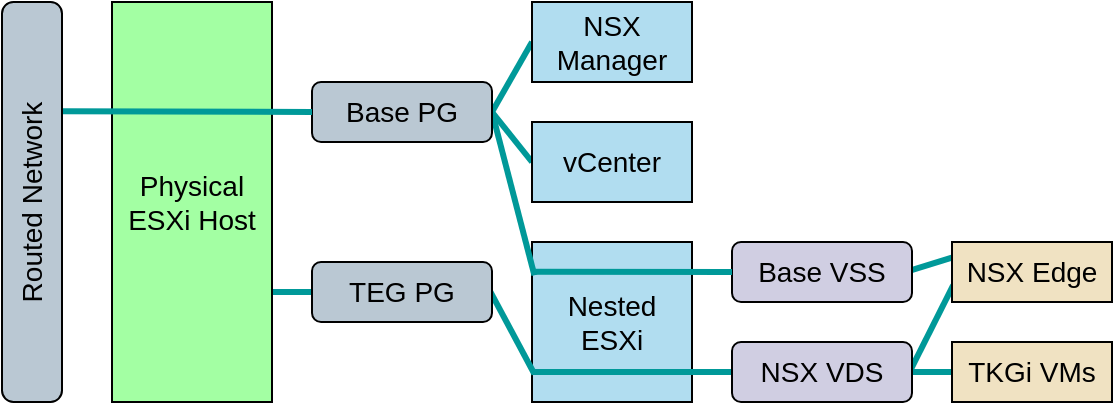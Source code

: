 <mxfile>
    <diagram name="Tanzu/Integrated/NSX-T" id="nxXlZ3nIRAhx653w29u5">
        <mxGraphModel dx="1068" dy="872" grid="1" gridSize="10" guides="1" tooltips="1" connect="1" arrows="1" fold="1" page="1" pageScale="1" pageWidth="827" pageHeight="1169" math="0" shadow="0">
            <root>
                <mxCell id="I0_RhJLymL5CSLOmafaQ-0"/>
                <mxCell id="I0_RhJLymL5CSLOmafaQ-1" parent="I0_RhJLymL5CSLOmafaQ-0"/>
                <mxCell id="I0_RhJLymL5CSLOmafaQ-2" style="edgeStyle=none;html=1;entryX=0;entryY=0.5;entryDx=0;entryDy=0;endArrow=none;endFill=0;strokeWidth=3;fontSize=14;strokeColor=#009999;" edge="1" parent="I0_RhJLymL5CSLOmafaQ-1" target="I0_RhJLymL5CSLOmafaQ-6">
                    <mxGeometry relative="1" as="geometry">
                        <mxPoint x="170" y="385" as="sourcePoint"/>
                    </mxGeometry>
                </mxCell>
                <mxCell id="I0_RhJLymL5CSLOmafaQ-3" value="&lt;font color=&quot;#000000&quot; style=&quot;font-size: 14px;&quot;&gt;Nested ESXi&lt;/font&gt;" style="rounded=0;whiteSpace=wrap;html=1;fillColor=#b1ddf0;fontSize=14;strokeColor=#000000;" vertex="1" parent="I0_RhJLymL5CSLOmafaQ-1">
                    <mxGeometry x="300" y="360" width="80" height="80" as="geometry"/>
                </mxCell>
                <mxCell id="I0_RhJLymL5CSLOmafaQ-4" style="edgeStyle=none;html=1;entryX=0;entryY=0.5;entryDx=0;entryDy=0;endArrow=none;endFill=0;strokeWidth=3;fontSize=14;strokeColor=#009999;exitX=0.003;exitY=0.813;exitDx=0;exitDy=0;exitPerimeter=0;" edge="1" parent="I0_RhJLymL5CSLOmafaQ-1" source="I0_RhJLymL5CSLOmafaQ-3" target="I0_RhJLymL5CSLOmafaQ-22">
                    <mxGeometry relative="1" as="geometry">
                        <mxPoint x="300" y="425" as="sourcePoint"/>
                    </mxGeometry>
                </mxCell>
                <mxCell id="I0_RhJLymL5CSLOmafaQ-5" style="edgeStyle=none;html=1;exitX=0.99;exitY=0.49;exitDx=0;exitDy=0;endArrow=none;endFill=0;strokeWidth=3;fontSize=14;strokeColor=#009999;entryX=0.015;entryY=0.825;entryDx=0;entryDy=0;entryPerimeter=0;exitPerimeter=0;" edge="1" parent="I0_RhJLymL5CSLOmafaQ-1" source="I0_RhJLymL5CSLOmafaQ-6" target="I0_RhJLymL5CSLOmafaQ-3">
                    <mxGeometry relative="1" as="geometry">
                        <mxPoint x="290" y="430" as="targetPoint"/>
                    </mxGeometry>
                </mxCell>
                <mxCell id="I0_RhJLymL5CSLOmafaQ-6" value="&lt;font color=&quot;#000000&quot; style=&quot;font-size: 14px&quot;&gt;TEG PG&lt;/font&gt;" style="rounded=1;whiteSpace=wrap;html=1;fillColor=#bac8d3;fontSize=14;strokeColor=#000000;" vertex="1" parent="I0_RhJLymL5CSLOmafaQ-1">
                    <mxGeometry x="190" y="370" width="90" height="30" as="geometry"/>
                </mxCell>
                <mxCell id="I0_RhJLymL5CSLOmafaQ-7" style="edgeStyle=none;html=1;exitX=0.986;exitY=0.503;exitDx=0;exitDy=0;entryX=0.008;entryY=0.72;entryDx=0;entryDy=0;endArrow=none;endFill=0;strokeWidth=3;fontSize=14;strokeColor=#009999;entryPerimeter=0;exitPerimeter=0;" edge="1" parent="I0_RhJLymL5CSLOmafaQ-1" source="I0_RhJLymL5CSLOmafaQ-22" target="I0_RhJLymL5CSLOmafaQ-10">
                    <mxGeometry relative="1" as="geometry"/>
                </mxCell>
                <mxCell id="I0_RhJLymL5CSLOmafaQ-8" style="edgeStyle=none;html=1;exitX=0.984;exitY=0.482;exitDx=0;exitDy=0;entryX=0.015;entryY=0.247;entryDx=0;entryDy=0;endArrow=none;endFill=0;strokeWidth=3;fontSize=14;strokeColor=#009999;entryPerimeter=0;exitPerimeter=0;" edge="1" parent="I0_RhJLymL5CSLOmafaQ-1" source="I0_RhJLymL5CSLOmafaQ-9" target="I0_RhJLymL5CSLOmafaQ-10">
                    <mxGeometry relative="1" as="geometry"/>
                </mxCell>
                <mxCell id="I0_RhJLymL5CSLOmafaQ-9" value="&lt;font color=&quot;#000000&quot; style=&quot;font-size: 14px&quot;&gt;Base VSS&lt;/font&gt;" style="rounded=1;whiteSpace=wrap;html=1;fillColor=#d0cee2;fontSize=14;strokeColor=#000000;" vertex="1" parent="I0_RhJLymL5CSLOmafaQ-1">
                    <mxGeometry x="400" y="360" width="90" height="30" as="geometry"/>
                </mxCell>
                <mxCell id="I0_RhJLymL5CSLOmafaQ-10" value="&lt;font color=&quot;#000000&quot; style=&quot;font-size: 14px;&quot;&gt;NSX Edge&lt;/font&gt;" style="rounded=0;whiteSpace=wrap;html=1;fillColor=#F0E2C2;fontSize=14;strokeColor=#000000;" vertex="1" parent="I0_RhJLymL5CSLOmafaQ-1">
                    <mxGeometry x="510" y="360" width="80" height="30" as="geometry"/>
                </mxCell>
                <mxCell id="I0_RhJLymL5CSLOmafaQ-11" value="" style="edgeStyle=none;html=1;exitX=1;exitY=0.5;exitDx=0;exitDy=0;entryX=0;entryY=0.5;entryDx=0;entryDy=0;endArrow=none;endFill=0;strokeWidth=3;fontSize=14;strokeColor=#009999;" edge="1" parent="I0_RhJLymL5CSLOmafaQ-1" source="I0_RhJLymL5CSLOmafaQ-15" target="I0_RhJLymL5CSLOmafaQ-17">
                    <mxGeometry relative="1" as="geometry">
                        <mxPoint x="280" y="255" as="sourcePoint"/>
                        <mxPoint x="480" y="435" as="targetPoint"/>
                    </mxGeometry>
                </mxCell>
                <mxCell id="I0_RhJLymL5CSLOmafaQ-12" value="" style="edgeStyle=none;html=1;exitX=1;exitY=0.5;exitDx=0;exitDy=0;entryX=0;entryY=0.5;entryDx=0;entryDy=0;endArrow=none;endFill=0;strokeWidth=3;fontSize=14;strokeColor=#009999;" edge="1" parent="I0_RhJLymL5CSLOmafaQ-1" source="I0_RhJLymL5CSLOmafaQ-15" target="I0_RhJLymL5CSLOmafaQ-16">
                    <mxGeometry relative="1" as="geometry">
                        <mxPoint x="290" y="265" as="sourcePoint"/>
                        <mxPoint x="310" y="330" as="targetPoint"/>
                    </mxGeometry>
                </mxCell>
                <mxCell id="I0_RhJLymL5CSLOmafaQ-13" value="" style="edgeStyle=none;html=1;exitX=1;exitY=0.5;exitDx=0;exitDy=0;endArrow=none;endFill=0;strokeWidth=3;fontSize=14;strokeColor=#009999;entryX=0.015;entryY=0.208;entryDx=0;entryDy=0;entryPerimeter=0;" edge="1" parent="I0_RhJLymL5CSLOmafaQ-1" source="I0_RhJLymL5CSLOmafaQ-15" target="I0_RhJLymL5CSLOmafaQ-3">
                    <mxGeometry relative="1" as="geometry">
                        <mxPoint x="273" y="310" as="sourcePoint"/>
                        <mxPoint x="290" y="380" as="targetPoint"/>
                    </mxGeometry>
                </mxCell>
                <mxCell id="I0_RhJLymL5CSLOmafaQ-14" style="edgeStyle=none;html=1;entryX=0;entryY=0.5;entryDx=0;entryDy=0;endArrow=none;endFill=0;strokeWidth=3;fontSize=14;strokeColor=#009999;exitX=0.003;exitY=0.186;exitDx=0;exitDy=0;exitPerimeter=0;" edge="1" parent="I0_RhJLymL5CSLOmafaQ-1" source="I0_RhJLymL5CSLOmafaQ-3" target="I0_RhJLymL5CSLOmafaQ-9">
                    <mxGeometry relative="1" as="geometry">
                        <mxPoint x="300" y="380" as="sourcePoint"/>
                        <mxPoint x="410" y="435" as="targetPoint"/>
                    </mxGeometry>
                </mxCell>
                <mxCell id="I0_RhJLymL5CSLOmafaQ-15" value="&lt;font color=&quot;#000000&quot; style=&quot;font-size: 14px&quot;&gt;Base&amp;nbsp;PG&lt;/font&gt;" style="rounded=1;whiteSpace=wrap;html=1;fillColor=#bac8d3;fontSize=14;strokeColor=#000000;" vertex="1" parent="I0_RhJLymL5CSLOmafaQ-1">
                    <mxGeometry x="190" y="280" width="90" height="30" as="geometry"/>
                </mxCell>
                <mxCell id="I0_RhJLymL5CSLOmafaQ-16" value="&lt;font color=&quot;#000000&quot; style=&quot;font-size: 14px;&quot;&gt;NSX Manager&lt;/font&gt;" style="rounded=0;whiteSpace=wrap;html=1;fillColor=#b1ddf0;fontSize=14;strokeColor=#000000;" vertex="1" parent="I0_RhJLymL5CSLOmafaQ-1">
                    <mxGeometry x="300" y="240" width="80" height="40" as="geometry"/>
                </mxCell>
                <mxCell id="I0_RhJLymL5CSLOmafaQ-17" value="&lt;font color=&quot;#000000&quot; style=&quot;font-size: 14px;&quot;&gt;vCenter&lt;/font&gt;" style="rounded=0;whiteSpace=wrap;html=1;fillColor=#b1ddf0;fontSize=14;strokeColor=#000000;" vertex="1" parent="I0_RhJLymL5CSLOmafaQ-1">
                    <mxGeometry x="300" y="300" width="80" height="40" as="geometry"/>
                </mxCell>
                <mxCell id="I0_RhJLymL5CSLOmafaQ-18" value="&lt;font color=&quot;#000000&quot; style=&quot;font-size: 14px;&quot;&gt;Physical&lt;br style=&quot;font-size: 14px;&quot;&gt;ESXi Host&lt;/font&gt;" style="rounded=0;whiteSpace=wrap;html=1;fillColor=#A3FFA3;fontSize=14;strokeColor=#000000;" vertex="1" parent="I0_RhJLymL5CSLOmafaQ-1">
                    <mxGeometry x="90" y="240" width="80" height="200" as="geometry"/>
                </mxCell>
                <mxCell id="I0_RhJLymL5CSLOmafaQ-19" style="edgeStyle=none;html=1;entryX=0;entryY=0.5;entryDx=0;entryDy=0;endArrow=none;endFill=0;strokeWidth=3;fontSize=14;strokeColor=#009999;exitX=0.727;exitY=1.001;exitDx=0;exitDy=0;exitPerimeter=0;" edge="1" parent="I0_RhJLymL5CSLOmafaQ-1" source="I0_RhJLymL5CSLOmafaQ-20" target="I0_RhJLymL5CSLOmafaQ-15">
                    <mxGeometry relative="1" as="geometry">
                        <mxPoint x="68" y="275" as="sourcePoint"/>
                        <mxPoint x="192.5" y="300" as="targetPoint"/>
                    </mxGeometry>
                </mxCell>
                <mxCell id="I0_RhJLymL5CSLOmafaQ-20" value="&lt;font color=&quot;#000000&quot; style=&quot;font-size: 14px;&quot;&gt;Routed Network&lt;/font&gt;" style="rounded=1;whiteSpace=wrap;html=1;fillColor=#bac8d3;rotation=270;arcSize=19;fontSize=14;strokeColor=#000000;" vertex="1" parent="I0_RhJLymL5CSLOmafaQ-1">
                    <mxGeometry x="-50" y="325" width="200" height="30" as="geometry"/>
                </mxCell>
                <mxCell id="I0_RhJLymL5CSLOmafaQ-21" style="edgeStyle=none;html=1;exitX=1;exitY=0.5;exitDx=0;exitDy=0;entryX=0;entryY=0.5;entryDx=0;entryDy=0;endArrow=none;endFill=0;strokeWidth=3;fontSize=14;strokeColor=#009999;" edge="1" parent="I0_RhJLymL5CSLOmafaQ-1" source="I0_RhJLymL5CSLOmafaQ-22" target="I0_RhJLymL5CSLOmafaQ-23">
                    <mxGeometry relative="1" as="geometry">
                        <mxPoint x="498.56" y="384.46" as="sourcePoint"/>
                        <mxPoint x="521.2" y="377.41" as="targetPoint"/>
                    </mxGeometry>
                </mxCell>
                <mxCell id="I0_RhJLymL5CSLOmafaQ-22" value="&lt;font color=&quot;#000000&quot; style=&quot;font-size: 14px&quot;&gt;NSX VDS&lt;/font&gt;" style="rounded=1;whiteSpace=wrap;html=1;fillColor=#d0cee2;fontSize=14;strokeColor=#000000;" vertex="1" parent="I0_RhJLymL5CSLOmafaQ-1">
                    <mxGeometry x="400" y="410" width="90" height="30" as="geometry"/>
                </mxCell>
                <mxCell id="I0_RhJLymL5CSLOmafaQ-23" value="&lt;font color=&quot;#000000&quot; style=&quot;font-size: 14px&quot;&gt;TKGi VMs&lt;/font&gt;" style="rounded=0;whiteSpace=wrap;html=1;fillColor=#F0E2C2;fontSize=14;strokeColor=#000000;" vertex="1" parent="I0_RhJLymL5CSLOmafaQ-1">
                    <mxGeometry x="510" y="410" width="80" height="30" as="geometry"/>
                </mxCell>
            </root>
        </mxGraphModel>
    </diagram>
    <diagram name="Tanzu/vSphere-VDS/Haproxy" id="F1VJBSYEeBF5Z2AtC_CY">
        <mxGraphModel dx="1068" dy="872" grid="1" gridSize="10" guides="1" tooltips="1" connect="1" arrows="1" fold="1" page="1" pageScale="1" pageWidth="827" pageHeight="1169" math="0" shadow="0">
            <root>
                <mxCell id="5xT6GDVtgdpmwgkPTC4r-0"/>
                <mxCell id="5xT6GDVtgdpmwgkPTC4r-1" parent="5xT6GDVtgdpmwgkPTC4r-0"/>
                <mxCell id="5xT6GDVtgdpmwgkPTC4r-2" style="edgeStyle=none;html=1;entryX=0;entryY=0.5;entryDx=0;entryDy=0;endArrow=none;endFill=0;strokeWidth=3;fontSize=14;strokeColor=#009999;" parent="5xT6GDVtgdpmwgkPTC4r-1" target="5xT6GDVtgdpmwgkPTC4r-6" edge="1">
                    <mxGeometry relative="1" as="geometry">
                        <mxPoint x="65" y="385" as="sourcePoint"/>
                    </mxGeometry>
                </mxCell>
                <mxCell id="5xT6GDVtgdpmwgkPTC4r-3" value="&lt;font color=&quot;#000000&quot; style=&quot;font-size: 14px;&quot;&gt;Nested ESXi&lt;/font&gt;" style="rounded=0;whiteSpace=wrap;html=1;fillColor=#b1ddf0;fontSize=14;strokeColor=#000000;" parent="5xT6GDVtgdpmwgkPTC4r-1" vertex="1">
                    <mxGeometry x="300" y="360" width="80" height="80" as="geometry"/>
                </mxCell>
                <mxCell id="5xT6GDVtgdpmwgkPTC4r-4" style="edgeStyle=none;html=1;entryX=0;entryY=0.5;entryDx=0;entryDy=0;endArrow=none;endFill=0;strokeWidth=3;fontSize=14;strokeColor=#009999;exitX=0.003;exitY=0.813;exitDx=0;exitDy=0;exitPerimeter=0;" parent="5xT6GDVtgdpmwgkPTC4r-1" source="5xT6GDVtgdpmwgkPTC4r-3" target="5xT6GDVtgdpmwgkPTC4r-19" edge="1">
                    <mxGeometry relative="1" as="geometry">
                        <mxPoint x="300" y="425" as="sourcePoint"/>
                    </mxGeometry>
                </mxCell>
                <mxCell id="5xT6GDVtgdpmwgkPTC4r-5" style="edgeStyle=none;html=1;exitX=0.99;exitY=0.49;exitDx=0;exitDy=0;endArrow=none;endFill=0;strokeWidth=3;fontSize=14;strokeColor=#009999;entryX=0.015;entryY=0.825;entryDx=0;entryDy=0;entryPerimeter=0;exitPerimeter=0;" parent="5xT6GDVtgdpmwgkPTC4r-1" source="5xT6GDVtgdpmwgkPTC4r-6" target="5xT6GDVtgdpmwgkPTC4r-3" edge="1">
                    <mxGeometry relative="1" as="geometry">
                        <mxPoint x="290" y="430" as="targetPoint"/>
                    </mxGeometry>
                </mxCell>
                <mxCell id="5xT6GDVtgdpmwgkPTC4r-6" value="&lt;font color=&quot;#000000&quot; style=&quot;font-size: 14px&quot;&gt;Trunk PG&lt;/font&gt;" style="rounded=1;whiteSpace=wrap;html=1;fillColor=#bac8d3;fontSize=14;strokeColor=#000000;" parent="5xT6GDVtgdpmwgkPTC4r-1" vertex="1">
                    <mxGeometry x="190" y="370" width="90" height="30" as="geometry"/>
                </mxCell>
                <mxCell id="5xT6GDVtgdpmwgkPTC4r-7" style="edgeStyle=none;html=1;exitX=0.986;exitY=0.503;exitDx=0;exitDy=0;entryX=0.008;entryY=0.72;entryDx=0;entryDy=0;endArrow=none;endFill=0;strokeWidth=3;fontSize=14;strokeColor=#009999;entryPerimeter=0;exitPerimeter=0;startArrow=none;" parent="5xT6GDVtgdpmwgkPTC4r-1" source="5xT6GDVtgdpmwgkPTC4r-23" target="5xT6GDVtgdpmwgkPTC4r-25" edge="1">
                    <mxGeometry relative="1" as="geometry"/>
                </mxCell>
                <mxCell id="5xT6GDVtgdpmwgkPTC4r-8" value="&lt;font color=&quot;#000000&quot; style=&quot;font-size: 14px&quot;&gt;Base VSS&lt;/font&gt;" style="rounded=1;whiteSpace=wrap;html=1;fillColor=#d0cee2;fontSize=14;strokeColor=#000000;" parent="5xT6GDVtgdpmwgkPTC4r-1" vertex="1">
                    <mxGeometry x="400" y="360" width="90" height="30" as="geometry"/>
                </mxCell>
                <mxCell id="5xT6GDVtgdpmwgkPTC4r-9" value="" style="edgeStyle=none;html=1;exitX=1;exitY=0.5;exitDx=0;exitDy=0;entryX=0;entryY=0.5;entryDx=0;entryDy=0;endArrow=none;endFill=0;strokeWidth=3;fontSize=14;strokeColor=#009999;" parent="5xT6GDVtgdpmwgkPTC4r-1" source="5xT6GDVtgdpmwgkPTC4r-13" target="5xT6GDVtgdpmwgkPTC4r-15" edge="1">
                    <mxGeometry relative="1" as="geometry">
                        <mxPoint x="280" y="255" as="sourcePoint"/>
                        <mxPoint x="480" y="435" as="targetPoint"/>
                    </mxGeometry>
                </mxCell>
                <mxCell id="5xT6GDVtgdpmwgkPTC4r-10" value="" style="edgeStyle=none;html=1;exitX=1;exitY=0.5;exitDx=0;exitDy=0;entryX=0;entryY=0.5;entryDx=0;entryDy=0;endArrow=none;endFill=0;strokeWidth=3;fontSize=14;strokeColor=#009999;" parent="5xT6GDVtgdpmwgkPTC4r-1" source="5xT6GDVtgdpmwgkPTC4r-13" target="5xT6GDVtgdpmwgkPTC4r-14" edge="1">
                    <mxGeometry relative="1" as="geometry">
                        <mxPoint x="290" y="265" as="sourcePoint"/>
                        <mxPoint x="310" y="330" as="targetPoint"/>
                    </mxGeometry>
                </mxCell>
                <mxCell id="5xT6GDVtgdpmwgkPTC4r-11" value="" style="edgeStyle=none;html=1;exitX=1;exitY=0.5;exitDx=0;exitDy=0;endArrow=none;endFill=0;strokeWidth=3;fontSize=14;strokeColor=#009999;entryX=0.015;entryY=0.208;entryDx=0;entryDy=0;entryPerimeter=0;" parent="5xT6GDVtgdpmwgkPTC4r-1" source="5xT6GDVtgdpmwgkPTC4r-13" target="5xT6GDVtgdpmwgkPTC4r-3" edge="1">
                    <mxGeometry relative="1" as="geometry">
                        <mxPoint x="273" y="310" as="sourcePoint"/>
                        <mxPoint x="290" y="380" as="targetPoint"/>
                    </mxGeometry>
                </mxCell>
                <mxCell id="5xT6GDVtgdpmwgkPTC4r-12" style="edgeStyle=none;html=1;entryX=0;entryY=0.5;entryDx=0;entryDy=0;endArrow=none;endFill=0;strokeWidth=3;fontSize=14;strokeColor=#009999;exitX=0.003;exitY=0.186;exitDx=0;exitDy=0;exitPerimeter=0;" parent="5xT6GDVtgdpmwgkPTC4r-1" source="5xT6GDVtgdpmwgkPTC4r-3" target="5xT6GDVtgdpmwgkPTC4r-8" edge="1">
                    <mxGeometry relative="1" as="geometry">
                        <mxPoint x="300" y="380" as="sourcePoint"/>
                        <mxPoint x="410" y="435" as="targetPoint"/>
                    </mxGeometry>
                </mxCell>
                <mxCell id="5xT6GDVtgdpmwgkPTC4r-13" value="&lt;font color=&quot;#000000&quot; style=&quot;font-size: 14px&quot;&gt;Base&amp;nbsp;PG&lt;/font&gt;" style="rounded=1;whiteSpace=wrap;html=1;fillColor=#bac8d3;fontSize=14;strokeColor=#000000;" parent="5xT6GDVtgdpmwgkPTC4r-1" vertex="1">
                    <mxGeometry x="190" y="280" width="90" height="30" as="geometry"/>
                </mxCell>
                <mxCell id="5xT6GDVtgdpmwgkPTC4r-14" value="&lt;font color=&quot;#000000&quot; style=&quot;font-size: 14px&quot;&gt;Avi Controller&lt;/font&gt;" style="rounded=0;whiteSpace=wrap;html=1;fillColor=#b1ddf0;fontSize=14;strokeColor=#000000;" parent="5xT6GDVtgdpmwgkPTC4r-1" vertex="1">
                    <mxGeometry x="300" y="240" width="80" height="40" as="geometry"/>
                </mxCell>
                <mxCell id="5xT6GDVtgdpmwgkPTC4r-15" value="&lt;font color=&quot;#000000&quot; style=&quot;font-size: 14px;&quot;&gt;vCenter&lt;/font&gt;" style="rounded=0;whiteSpace=wrap;html=1;fillColor=#b1ddf0;fontSize=14;strokeColor=#000000;" parent="5xT6GDVtgdpmwgkPTC4r-1" vertex="1">
                    <mxGeometry x="300" y="300" width="80" height="40" as="geometry"/>
                </mxCell>
                <mxCell id="5xT6GDVtgdpmwgkPTC4r-16" value="&lt;font color=&quot;#000000&quot; style=&quot;font-size: 14px;&quot;&gt;Physical&lt;br style=&quot;font-size: 14px;&quot;&gt;ESXi Host&lt;/font&gt;" style="rounded=0;whiteSpace=wrap;html=1;fillColor=#A3FFA3;fontSize=14;strokeColor=#000000;" parent="5xT6GDVtgdpmwgkPTC4r-1" vertex="1">
                    <mxGeometry x="90" y="240" width="80" height="200" as="geometry"/>
                </mxCell>
                <mxCell id="5xT6GDVtgdpmwgkPTC4r-17" style="edgeStyle=none;html=1;entryX=0;entryY=0.5;entryDx=0;entryDy=0;endArrow=none;endFill=0;strokeWidth=3;fontSize=14;strokeColor=#009999;exitX=0.727;exitY=1.001;exitDx=0;exitDy=0;exitPerimeter=0;" parent="5xT6GDVtgdpmwgkPTC4r-1" source="5xT6GDVtgdpmwgkPTC4r-18" target="5xT6GDVtgdpmwgkPTC4r-13" edge="1">
                    <mxGeometry relative="1" as="geometry">
                        <mxPoint x="68" y="275" as="sourcePoint"/>
                        <mxPoint x="192.5" y="300" as="targetPoint"/>
                    </mxGeometry>
                </mxCell>
                <mxCell id="5xT6GDVtgdpmwgkPTC4r-18" value="&lt;font color=&quot;#000000&quot; style=&quot;font-size: 14px;&quot;&gt;Routed Network&lt;/font&gt;" style="rounded=1;whiteSpace=wrap;html=1;fillColor=#bac8d3;rotation=270;arcSize=19;fontSize=14;strokeColor=#000000;" parent="5xT6GDVtgdpmwgkPTC4r-1" vertex="1">
                    <mxGeometry x="-50" y="325" width="200" height="30" as="geometry"/>
                </mxCell>
                <mxCell id="5xT6GDVtgdpmwgkPTC4r-19" value="&lt;font color=&quot;#000000&quot; style=&quot;font-size: 14px&quot;&gt;Trunk VDS&lt;/font&gt;" style="rounded=1;whiteSpace=wrap;html=1;fillColor=#d0cee2;fontSize=14;strokeColor=#000000;" parent="5xT6GDVtgdpmwgkPTC4r-1" vertex="1">
                    <mxGeometry x="400" y="410" width="90" height="30" as="geometry"/>
                </mxCell>
                <mxCell id="5xT6GDVtgdpmwgkPTC4r-20" value="&lt;font color=&quot;#000000&quot; style=&quot;font-size: 14px&quot;&gt;TKG Nodes&amp;nbsp;&lt;/font&gt;" style="rounded=0;whiteSpace=wrap;html=1;fillColor=#F0E2C2;fontSize=14;strokeColor=#000000;" parent="5xT6GDVtgdpmwgkPTC4r-1" vertex="1">
                    <mxGeometry x="620" y="400" width="80" height="40" as="geometry"/>
                </mxCell>
                <mxCell id="5xT6GDVtgdpmwgkPTC4r-21" style="edgeStyle=none;html=1;exitX=1;exitY=0.5;exitDx=0;exitDy=0;entryX=0;entryY=0.25;entryDx=0;entryDy=0;labelBackgroundColor=#00994D;fontSize=14;fontColor=#00CCCC;endArrow=none;endFill=0;strokeColor=#009999;strokeWidth=3;" parent="5xT6GDVtgdpmwgkPTC4r-1" source="5xT6GDVtgdpmwgkPTC4r-22" target="5xT6GDVtgdpmwgkPTC4r-25" edge="1">
                    <mxGeometry relative="1" as="geometry"/>
                </mxCell>
                <mxCell id="5xT6GDVtgdpmwgkPTC4r-22" value="&lt;font color=&quot;#000000&quot; style=&quot;font-size: 14px&quot;&gt;vm-network PG&lt;/font&gt;" style="rounded=1;whiteSpace=wrap;html=1;fontSize=14;strokeColor=#000000;fillColor=#CCFFCC;" parent="5xT6GDVtgdpmwgkPTC4r-1" vertex="1">
                    <mxGeometry x="480" y="350" width="110" height="20" as="geometry"/>
                </mxCell>
                <mxCell id="5xT6GDVtgdpmwgkPTC4r-23" value="&lt;font color=&quot;#000000&quot; style=&quot;font-size: 14px&quot;&gt;Node/VIP VLAN/PG&lt;/font&gt;" style="rounded=1;whiteSpace=wrap;html=1;fontSize=14;strokeColor=#000000;fillColor=#CCFFCC;" parent="5xT6GDVtgdpmwgkPTC4r-1" vertex="1">
                    <mxGeometry x="480" y="400" width="110" height="40" as="geometry"/>
                </mxCell>
                <mxCell id="5xT6GDVtgdpmwgkPTC4r-24" style="edgeStyle=none;html=1;exitX=1;exitY=0.5;exitDx=0;exitDy=0;entryX=0;entryY=0.5;entryDx=0;entryDy=0;labelBackgroundColor=#00994D;fontSize=14;fontColor=#00CCCC;strokeColor=#009999;endArrow=none;endFill=0;strokeWidth=3;" parent="5xT6GDVtgdpmwgkPTC4r-1" target="5xT6GDVtgdpmwgkPTC4r-20" edge="1">
                    <mxGeometry relative="1" as="geometry">
                        <mxPoint x="590" y="430" as="sourcePoint"/>
                    </mxGeometry>
                </mxCell>
                <mxCell id="5xT6GDVtgdpmwgkPTC4r-25" value="&lt;font color=&quot;#000000&quot; style=&quot;font-size: 14px&quot;&gt;Haproxy&lt;/font&gt;" style="rounded=0;whiteSpace=wrap;html=1;fillColor=#F0E2C2;fontSize=14;strokeColor=#000000;" parent="5xT6GDVtgdpmwgkPTC4r-1" vertex="1">
                    <mxGeometry x="620" y="350" width="80" height="30" as="geometry"/>
                </mxCell>
            </root>
        </mxGraphModel>
    </diagram>
    <diagram name="Tanzu/vSphere-VDS/Avi" id="vB5ZPeBpIRy3v9pfA9t4">
        <mxGraphModel dx="384" dy="409" grid="1" gridSize="10" guides="1" tooltips="1" connect="1" arrows="1" fold="1" page="1" pageScale="1" pageWidth="827" pageHeight="1169" math="0" shadow="0">
            <root>
                <mxCell id="5FfxwY595dpDrvyLUOo9-0"/>
                <mxCell id="5FfxwY595dpDrvyLUOo9-1" parent="5FfxwY595dpDrvyLUOo9-0"/>
                <mxCell id="5FfxwY595dpDrvyLUOo9-2" style="edgeStyle=none;html=1;entryX=0;entryY=0.5;entryDx=0;entryDy=0;endArrow=none;endFill=0;strokeWidth=3;fontSize=14;strokeColor=#009999;" edge="1" parent="5FfxwY595dpDrvyLUOo9-1" target="5FfxwY595dpDrvyLUOo9-6">
                    <mxGeometry relative="1" as="geometry">
                        <mxPoint x="65" y="385" as="sourcePoint"/>
                    </mxGeometry>
                </mxCell>
                <mxCell id="5FfxwY595dpDrvyLUOo9-3" value="&lt;font color=&quot;#000000&quot; style=&quot;font-size: 14px;&quot;&gt;Nested ESXi&lt;/font&gt;" style="rounded=0;whiteSpace=wrap;html=1;fillColor=#b1ddf0;fontSize=14;strokeColor=#000000;" vertex="1" parent="5FfxwY595dpDrvyLUOo9-1">
                    <mxGeometry x="300" y="360" width="80" height="80" as="geometry"/>
                </mxCell>
                <mxCell id="5FfxwY595dpDrvyLUOo9-4" style="edgeStyle=none;html=1;entryX=0;entryY=0.5;entryDx=0;entryDy=0;endArrow=none;endFill=0;strokeWidth=3;fontSize=14;strokeColor=#009999;exitX=0.003;exitY=0.813;exitDx=0;exitDy=0;exitPerimeter=0;" edge="1" parent="5FfxwY595dpDrvyLUOo9-1" source="5FfxwY595dpDrvyLUOo9-3" target="5FfxwY595dpDrvyLUOo9-19">
                    <mxGeometry relative="1" as="geometry">
                        <mxPoint x="300" y="425" as="sourcePoint"/>
                    </mxGeometry>
                </mxCell>
                <mxCell id="5FfxwY595dpDrvyLUOo9-5" style="edgeStyle=none;html=1;exitX=0.99;exitY=0.49;exitDx=0;exitDy=0;endArrow=none;endFill=0;strokeWidth=3;fontSize=14;strokeColor=#009999;entryX=0.015;entryY=0.825;entryDx=0;entryDy=0;entryPerimeter=0;exitPerimeter=0;" edge="1" parent="5FfxwY595dpDrvyLUOo9-1" source="5FfxwY595dpDrvyLUOo9-6" target="5FfxwY595dpDrvyLUOo9-3">
                    <mxGeometry relative="1" as="geometry">
                        <mxPoint x="290" y="430" as="targetPoint"/>
                    </mxGeometry>
                </mxCell>
                <mxCell id="5FfxwY595dpDrvyLUOo9-6" value="&lt;font color=&quot;#000000&quot; style=&quot;font-size: 14px&quot;&gt;Trunk PG&lt;/font&gt;" style="rounded=1;whiteSpace=wrap;html=1;fillColor=#bac8d3;fontSize=14;strokeColor=#000000;" vertex="1" parent="5FfxwY595dpDrvyLUOo9-1">
                    <mxGeometry x="190" y="370" width="90" height="30" as="geometry"/>
                </mxCell>
                <mxCell id="5FfxwY595dpDrvyLUOo9-7" style="edgeStyle=none;html=1;exitX=0.986;exitY=0.503;exitDx=0;exitDy=0;entryX=0.008;entryY=0.72;entryDx=0;entryDy=0;endArrow=none;endFill=0;strokeWidth=3;fontSize=14;strokeColor=#009999;entryPerimeter=0;exitPerimeter=0;startArrow=none;" edge="1" parent="5FfxwY595dpDrvyLUOo9-1" source="5FfxwY595dpDrvyLUOo9-23" target="5FfxwY595dpDrvyLUOo9-27">
                    <mxGeometry relative="1" as="geometry"/>
                </mxCell>
                <mxCell id="5FfxwY595dpDrvyLUOo9-8" value="&lt;font color=&quot;#000000&quot; style=&quot;font-size: 14px&quot;&gt;Base VSS&lt;/font&gt;" style="rounded=1;whiteSpace=wrap;html=1;fillColor=#d0cee2;fontSize=14;strokeColor=#000000;" vertex="1" parent="5FfxwY595dpDrvyLUOo9-1">
                    <mxGeometry x="400" y="360" width="90" height="30" as="geometry"/>
                </mxCell>
                <mxCell id="5FfxwY595dpDrvyLUOo9-9" value="" style="edgeStyle=none;html=1;exitX=1;exitY=0.5;exitDx=0;exitDy=0;entryX=0;entryY=0.5;entryDx=0;entryDy=0;endArrow=none;endFill=0;strokeWidth=3;fontSize=14;strokeColor=#009999;" edge="1" parent="5FfxwY595dpDrvyLUOo9-1" source="5FfxwY595dpDrvyLUOo9-13" target="5FfxwY595dpDrvyLUOo9-15">
                    <mxGeometry relative="1" as="geometry">
                        <mxPoint x="280" y="255" as="sourcePoint"/>
                        <mxPoint x="480" y="435" as="targetPoint"/>
                    </mxGeometry>
                </mxCell>
                <mxCell id="5FfxwY595dpDrvyLUOo9-10" value="" style="edgeStyle=none;html=1;exitX=1;exitY=0.5;exitDx=0;exitDy=0;entryX=0;entryY=0.5;entryDx=0;entryDy=0;endArrow=none;endFill=0;strokeWidth=3;fontSize=14;strokeColor=#009999;" edge="1" parent="5FfxwY595dpDrvyLUOo9-1" source="5FfxwY595dpDrvyLUOo9-13" target="5FfxwY595dpDrvyLUOo9-14">
                    <mxGeometry relative="1" as="geometry">
                        <mxPoint x="290" y="265" as="sourcePoint"/>
                        <mxPoint x="310" y="330" as="targetPoint"/>
                    </mxGeometry>
                </mxCell>
                <mxCell id="5FfxwY595dpDrvyLUOo9-11" value="" style="edgeStyle=none;html=1;exitX=1;exitY=0.5;exitDx=0;exitDy=0;endArrow=none;endFill=0;strokeWidth=3;fontSize=14;strokeColor=#009999;entryX=0.015;entryY=0.208;entryDx=0;entryDy=0;entryPerimeter=0;" edge="1" parent="5FfxwY595dpDrvyLUOo9-1" source="5FfxwY595dpDrvyLUOo9-13" target="5FfxwY595dpDrvyLUOo9-3">
                    <mxGeometry relative="1" as="geometry">
                        <mxPoint x="273" y="310" as="sourcePoint"/>
                        <mxPoint x="290" y="380" as="targetPoint"/>
                    </mxGeometry>
                </mxCell>
                <mxCell id="5FfxwY595dpDrvyLUOo9-12" style="edgeStyle=none;html=1;entryX=0;entryY=0.5;entryDx=0;entryDy=0;endArrow=none;endFill=0;strokeWidth=3;fontSize=14;strokeColor=#009999;exitX=0.003;exitY=0.186;exitDx=0;exitDy=0;exitPerimeter=0;" edge="1" parent="5FfxwY595dpDrvyLUOo9-1" source="5FfxwY595dpDrvyLUOo9-3" target="5FfxwY595dpDrvyLUOo9-8">
                    <mxGeometry relative="1" as="geometry">
                        <mxPoint x="300" y="380" as="sourcePoint"/>
                        <mxPoint x="410" y="435" as="targetPoint"/>
                    </mxGeometry>
                </mxCell>
                <mxCell id="5FfxwY595dpDrvyLUOo9-13" value="&lt;font color=&quot;#000000&quot; style=&quot;font-size: 14px&quot;&gt;Base&amp;nbsp;PG&lt;/font&gt;" style="rounded=1;whiteSpace=wrap;html=1;fillColor=#bac8d3;fontSize=14;strokeColor=#000000;" vertex="1" parent="5FfxwY595dpDrvyLUOo9-1">
                    <mxGeometry x="190" y="280" width="90" height="30" as="geometry"/>
                </mxCell>
                <mxCell id="5FfxwY595dpDrvyLUOo9-14" value="&lt;font color=&quot;#000000&quot; style=&quot;font-size: 14px&quot;&gt;Avi Controller&lt;/font&gt;" style="rounded=0;whiteSpace=wrap;html=1;fillColor=#b1ddf0;fontSize=14;strokeColor=#000000;" vertex="1" parent="5FfxwY595dpDrvyLUOo9-1">
                    <mxGeometry x="300" y="240" width="80" height="40" as="geometry"/>
                </mxCell>
                <mxCell id="5FfxwY595dpDrvyLUOo9-15" value="&lt;font color=&quot;#000000&quot; style=&quot;font-size: 14px;&quot;&gt;vCenter&lt;/font&gt;" style="rounded=0;whiteSpace=wrap;html=1;fillColor=#b1ddf0;fontSize=14;strokeColor=#000000;" vertex="1" parent="5FfxwY595dpDrvyLUOo9-1">
                    <mxGeometry x="300" y="300" width="80" height="40" as="geometry"/>
                </mxCell>
                <mxCell id="5FfxwY595dpDrvyLUOo9-16" value="&lt;font color=&quot;#000000&quot; style=&quot;font-size: 14px;&quot;&gt;Physical&lt;br style=&quot;font-size: 14px;&quot;&gt;ESXi Host&lt;/font&gt;" style="rounded=0;whiteSpace=wrap;html=1;fillColor=#A3FFA3;fontSize=14;strokeColor=#000000;" vertex="1" parent="5FfxwY595dpDrvyLUOo9-1">
                    <mxGeometry x="90" y="240" width="80" height="200" as="geometry"/>
                </mxCell>
                <mxCell id="5FfxwY595dpDrvyLUOo9-17" style="edgeStyle=none;html=1;entryX=0;entryY=0.5;entryDx=0;entryDy=0;endArrow=none;endFill=0;strokeWidth=3;fontSize=14;strokeColor=#009999;exitX=0.727;exitY=1.001;exitDx=0;exitDy=0;exitPerimeter=0;" edge="1" parent="5FfxwY595dpDrvyLUOo9-1" source="5FfxwY595dpDrvyLUOo9-18" target="5FfxwY595dpDrvyLUOo9-13">
                    <mxGeometry relative="1" as="geometry">
                        <mxPoint x="68" y="275" as="sourcePoint"/>
                        <mxPoint x="192.5" y="300" as="targetPoint"/>
                    </mxGeometry>
                </mxCell>
                <mxCell id="5FfxwY595dpDrvyLUOo9-18" value="&lt;font color=&quot;#000000&quot; style=&quot;font-size: 14px;&quot;&gt;Routed Network&lt;/font&gt;" style="rounded=1;whiteSpace=wrap;html=1;fillColor=#bac8d3;rotation=270;arcSize=19;fontSize=14;strokeColor=#000000;" vertex="1" parent="5FfxwY595dpDrvyLUOo9-1">
                    <mxGeometry x="-50" y="325" width="200" height="30" as="geometry"/>
                </mxCell>
                <mxCell id="5FfxwY595dpDrvyLUOo9-19" value="&lt;font color=&quot;#000000&quot; style=&quot;font-size: 14px&quot;&gt;Trunk VDS&lt;/font&gt;" style="rounded=1;whiteSpace=wrap;html=1;fillColor=#d0cee2;fontSize=14;strokeColor=#000000;" vertex="1" parent="5FfxwY595dpDrvyLUOo9-1">
                    <mxGeometry x="400" y="410" width="90" height="30" as="geometry"/>
                </mxCell>
                <mxCell id="5FfxwY595dpDrvyLUOo9-20" value="&lt;font color=&quot;#000000&quot; style=&quot;font-size: 14px&quot;&gt;TKG Nodes&amp;nbsp;&lt;/font&gt;" style="rounded=0;whiteSpace=wrap;html=1;fillColor=#F0E2C2;fontSize=14;strokeColor=#000000;" vertex="1" parent="5FfxwY595dpDrvyLUOo9-1">
                    <mxGeometry x="620" y="400" width="80" height="40" as="geometry"/>
                </mxCell>
                <mxCell id="5FfxwY595dpDrvyLUOo9-21" style="edgeStyle=none;html=1;exitX=1;exitY=0.5;exitDx=0;exitDy=0;entryX=0;entryY=0.25;entryDx=0;entryDy=0;labelBackgroundColor=#00994D;fontSize=14;fontColor=#00CCCC;endArrow=none;endFill=0;strokeColor=#009999;strokeWidth=3;" edge="1" parent="5FfxwY595dpDrvyLUOo9-1" source="5FfxwY595dpDrvyLUOo9-22" target="5FfxwY595dpDrvyLUOo9-27">
                    <mxGeometry relative="1" as="geometry"/>
                </mxCell>
                <mxCell id="5FfxwY595dpDrvyLUOo9-22" value="&lt;font color=&quot;#000000&quot; style=&quot;font-size: 14px&quot;&gt;vm-network PG&lt;/font&gt;" style="rounded=1;whiteSpace=wrap;html=1;fontSize=14;strokeColor=#000000;fillColor=#CCFFCC;" vertex="1" parent="5FfxwY595dpDrvyLUOo9-1">
                    <mxGeometry x="480" y="350" width="110" height="20" as="geometry"/>
                </mxCell>
                <mxCell id="5FfxwY595dpDrvyLUOo9-23" value="&lt;font color=&quot;#000000&quot; style=&quot;font-size: 14px&quot;&gt;Node/VIP VLAN/PG&lt;/font&gt;" style="rounded=1;whiteSpace=wrap;html=1;fontSize=14;strokeColor=#000000;fillColor=#CCFFCC;" vertex="1" parent="5FfxwY595dpDrvyLUOo9-1">
                    <mxGeometry x="480" y="400" width="110" height="40" as="geometry"/>
                </mxCell>
                <mxCell id="5FfxwY595dpDrvyLUOo9-24" style="edgeStyle=none;html=1;exitX=1;exitY=0.5;exitDx=0;exitDy=0;entryX=0;entryY=0.5;entryDx=0;entryDy=0;labelBackgroundColor=#00994D;fontSize=14;fontColor=#00CCCC;strokeColor=#009999;endArrow=none;endFill=0;strokeWidth=3;" edge="1" parent="5FfxwY595dpDrvyLUOo9-1" target="5FfxwY595dpDrvyLUOo9-20">
                    <mxGeometry relative="1" as="geometry">
                        <mxPoint x="590" y="430" as="sourcePoint"/>
                    </mxGeometry>
                </mxCell>
                <mxCell id="5FfxwY595dpDrvyLUOo9-27" value="&lt;font color=&quot;#000000&quot; style=&quot;font-size: 14px&quot;&gt;Avi SE&lt;/font&gt;" style="rounded=0;whiteSpace=wrap;html=1;fillColor=#F0E2C2;fontSize=14;strokeColor=#000000;" vertex="1" parent="5FfxwY595dpDrvyLUOo9-1">
                    <mxGeometry x="620" y="350" width="80" height="30" as="geometry"/>
                </mxCell>
            </root>
        </mxGraphModel>
    </diagram>
    <diagram name="Base" id="tK3A8KynTnOAC3yaelCi">
        <mxGraphModel dx="672" dy="715" grid="1" gridSize="10" guides="1" tooltips="1" connect="1" arrows="1" fold="1" page="1" pageScale="1" pageWidth="827" pageHeight="1169" math="0" shadow="0">
            <root>
                <mxCell id="4wrY8-Yz3aDViMEOPcPy-0"/>
                <mxCell id="4wrY8-Yz3aDViMEOPcPy-1" parent="4wrY8-Yz3aDViMEOPcPy-0"/>
                <mxCell id="rxvxUCP9rLQc68GG6ByH-21" value="&lt;font color=&quot;#000000&quot; style=&quot;font-size: 14px;&quot;&gt;Nested ESXi&lt;/font&gt;" style="rounded=0;whiteSpace=wrap;html=1;fillColor=#b1ddf0;fontSize=14;strokeColor=#000000;" parent="4wrY8-Yz3aDViMEOPcPy-1" vertex="1">
                    <mxGeometry x="450" y="330" width="80" height="80" as="geometry"/>
                </mxCell>
                <mxCell id="rxvxUCP9rLQc68GG6ByH-28" value="&lt;font color=&quot;#000000&quot; style=&quot;font-size: 14px&quot;&gt;Base VSS&lt;/font&gt;" style="rounded=1;whiteSpace=wrap;html=1;fillColor=#d0cee2;fontSize=14;strokeColor=#000000;" parent="4wrY8-Yz3aDViMEOPcPy-1" vertex="1">
                    <mxGeometry x="550" y="330" width="90" height="30" as="geometry"/>
                </mxCell>
                <mxCell id="rxvxUCP9rLQc68GG6ByH-30" value="" style="edgeStyle=none;html=1;exitX=1;exitY=0.5;exitDx=0;exitDy=0;entryX=0;entryY=0.5;entryDx=0;entryDy=0;endArrow=none;endFill=0;strokeWidth=3;fontSize=14;strokeColor=#009999;" parent="4wrY8-Yz3aDViMEOPcPy-1" source="rxvxUCP9rLQc68GG6ByH-34" target="rxvxUCP9rLQc68GG6ByH-36" edge="1">
                    <mxGeometry relative="1" as="geometry">
                        <mxPoint x="430" y="265" as="sourcePoint"/>
                        <mxPoint x="630" y="445" as="targetPoint"/>
                    </mxGeometry>
                </mxCell>
                <mxCell id="rxvxUCP9rLQc68GG6ByH-32" value="" style="edgeStyle=none;html=1;exitX=1;exitY=0.5;exitDx=0;exitDy=0;endArrow=none;endFill=0;strokeWidth=3;fontSize=14;strokeColor=#009999;entryX=0.015;entryY=0.208;entryDx=0;entryDy=0;entryPerimeter=0;" parent="4wrY8-Yz3aDViMEOPcPy-1" source="rxvxUCP9rLQc68GG6ByH-34" target="rxvxUCP9rLQc68GG6ByH-21" edge="1">
                    <mxGeometry relative="1" as="geometry">
                        <mxPoint x="423" y="320" as="sourcePoint"/>
                        <mxPoint x="440" y="390" as="targetPoint"/>
                    </mxGeometry>
                </mxCell>
                <mxCell id="rxvxUCP9rLQc68GG6ByH-33" style="edgeStyle=none;html=1;entryX=0;entryY=0.5;entryDx=0;entryDy=0;endArrow=none;endFill=0;strokeWidth=3;fontSize=14;strokeColor=#009999;exitX=0.003;exitY=0.186;exitDx=0;exitDy=0;exitPerimeter=0;" parent="4wrY8-Yz3aDViMEOPcPy-1" source="rxvxUCP9rLQc68GG6ByH-21" target="rxvxUCP9rLQc68GG6ByH-28" edge="1">
                    <mxGeometry relative="1" as="geometry">
                        <mxPoint x="450" y="350" as="sourcePoint"/>
                        <mxPoint x="560" y="405" as="targetPoint"/>
                    </mxGeometry>
                </mxCell>
                <mxCell id="rxvxUCP9rLQc68GG6ByH-34" value="&lt;font color=&quot;#000000&quot; style=&quot;font-size: 14px&quot;&gt;Base&amp;nbsp;PG&lt;/font&gt;" style="rounded=1;whiteSpace=wrap;html=1;fillColor=#bac8d3;fontSize=14;strokeColor=#000000;" parent="4wrY8-Yz3aDViMEOPcPy-1" vertex="1">
                    <mxGeometry x="340" y="290" width="90" height="30" as="geometry"/>
                </mxCell>
                <mxCell id="rxvxUCP9rLQc68GG6ByH-36" value="&lt;font color=&quot;#000000&quot; style=&quot;font-size: 14px;&quot;&gt;vCenter&lt;/font&gt;" style="rounded=0;whiteSpace=wrap;html=1;fillColor=#b1ddf0;fontSize=14;strokeColor=#000000;" parent="4wrY8-Yz3aDViMEOPcPy-1" vertex="1">
                    <mxGeometry x="450" y="270" width="80" height="40" as="geometry"/>
                </mxCell>
                <mxCell id="rxvxUCP9rLQc68GG6ByH-37" value="&lt;font color=&quot;#000000&quot; style=&quot;font-size: 14px;&quot;&gt;Physical&lt;br style=&quot;font-size: 14px;&quot;&gt;ESXi Host&lt;/font&gt;" style="rounded=0;whiteSpace=wrap;html=1;fillColor=#A3FFA3;fontSize=14;strokeColor=#000000;" parent="4wrY8-Yz3aDViMEOPcPy-1" vertex="1">
                    <mxGeometry x="240" y="250" width="80" height="200" as="geometry"/>
                </mxCell>
                <mxCell id="rxvxUCP9rLQc68GG6ByH-38" style="edgeStyle=none;html=1;entryX=0;entryY=0.5;entryDx=0;entryDy=0;endArrow=none;endFill=0;strokeWidth=3;fontSize=14;strokeColor=#009999;exitX=0.727;exitY=1.001;exitDx=0;exitDy=0;exitPerimeter=0;" parent="4wrY8-Yz3aDViMEOPcPy-1" source="rxvxUCP9rLQc68GG6ByH-39" target="rxvxUCP9rLQc68GG6ByH-34" edge="1">
                    <mxGeometry relative="1" as="geometry">
                        <mxPoint x="218" y="285" as="sourcePoint"/>
                        <mxPoint x="342.5" y="310" as="targetPoint"/>
                    </mxGeometry>
                </mxCell>
                <mxCell id="rxvxUCP9rLQc68GG6ByH-39" value="&lt;font color=&quot;#000000&quot; style=&quot;font-size: 14px;&quot;&gt;Routed Network&lt;/font&gt;" style="rounded=1;whiteSpace=wrap;html=1;fillColor=#bac8d3;rotation=270;arcSize=19;fontSize=14;strokeColor=#000000;" parent="4wrY8-Yz3aDViMEOPcPy-1" vertex="1">
                    <mxGeometry x="100" y="335" width="200" height="30" as="geometry"/>
                </mxCell>
            </root>
        </mxGraphModel>
    </diagram>
    <diagram name="Tanzu/vSphere/NSX-T" id="K7p1_40th_jSEDVMfkTQ">
        <mxGraphModel dx="1068" dy="872" grid="1" gridSize="10" guides="1" tooltips="1" connect="1" arrows="1" fold="1" page="1" pageScale="1" pageWidth="827" pageHeight="1169" math="0" shadow="0">
            <root>
                <mxCell id="g4i4I0tqv_Fuks26QB1L-0"/>
                <mxCell id="g4i4I0tqv_Fuks26QB1L-1" parent="g4i4I0tqv_Fuks26QB1L-0"/>
                <mxCell id="g4i4I0tqv_Fuks26QB1L-2" style="edgeStyle=none;html=1;entryX=0;entryY=0.5;entryDx=0;entryDy=0;endArrow=none;endFill=0;strokeWidth=3;fontSize=14;strokeColor=#009999;" parent="g4i4I0tqv_Fuks26QB1L-1" target="g4i4I0tqv_Fuks26QB1L-6" edge="1">
                    <mxGeometry relative="1" as="geometry">
                        <mxPoint x="170" y="385" as="sourcePoint"/>
                    </mxGeometry>
                </mxCell>
                <mxCell id="g4i4I0tqv_Fuks26QB1L-3" value="&lt;font color=&quot;#000000&quot; style=&quot;font-size: 14px;&quot;&gt;Nested ESXi&lt;/font&gt;" style="rounded=0;whiteSpace=wrap;html=1;fillColor=#b1ddf0;fontSize=14;strokeColor=#000000;" parent="g4i4I0tqv_Fuks26QB1L-1" vertex="1">
                    <mxGeometry x="300" y="360" width="80" height="80" as="geometry"/>
                </mxCell>
                <mxCell id="g4i4I0tqv_Fuks26QB1L-4" style="edgeStyle=none;html=1;entryX=0;entryY=0.5;entryDx=0;entryDy=0;endArrow=none;endFill=0;strokeWidth=3;fontSize=14;strokeColor=#009999;exitX=0.003;exitY=0.813;exitDx=0;exitDy=0;exitPerimeter=0;" parent="g4i4I0tqv_Fuks26QB1L-1" source="g4i4I0tqv_Fuks26QB1L-3" target="g4i4I0tqv_Fuks26QB1L-8" edge="1">
                    <mxGeometry relative="1" as="geometry">
                        <mxPoint x="300" y="425" as="sourcePoint"/>
                    </mxGeometry>
                </mxCell>
                <mxCell id="g4i4I0tqv_Fuks26QB1L-5" style="edgeStyle=none;html=1;exitX=0.99;exitY=0.49;exitDx=0;exitDy=0;endArrow=none;endFill=0;strokeWidth=3;fontSize=14;strokeColor=#009999;entryX=0.015;entryY=0.825;entryDx=0;entryDy=0;entryPerimeter=0;exitPerimeter=0;" parent="g4i4I0tqv_Fuks26QB1L-1" source="g4i4I0tqv_Fuks26QB1L-6" target="g4i4I0tqv_Fuks26QB1L-3" edge="1">
                    <mxGeometry relative="1" as="geometry">
                        <mxPoint x="290" y="430" as="targetPoint"/>
                    </mxGeometry>
                </mxCell>
                <mxCell id="g4i4I0tqv_Fuks26QB1L-6" value="&lt;font color=&quot;#000000&quot; style=&quot;font-size: 14px&quot;&gt;TEG PG&lt;/font&gt;" style="rounded=1;whiteSpace=wrap;html=1;fillColor=#bac8d3;fontSize=14;strokeColor=#000000;" parent="g4i4I0tqv_Fuks26QB1L-1" vertex="1">
                    <mxGeometry x="190" y="370" width="90" height="30" as="geometry"/>
                </mxCell>
                <mxCell id="g4i4I0tqv_Fuks26QB1L-7" style="edgeStyle=none;html=1;exitX=0.986;exitY=0.503;exitDx=0;exitDy=0;entryX=0.008;entryY=0.72;entryDx=0;entryDy=0;endArrow=none;endFill=0;strokeWidth=3;fontSize=14;strokeColor=#009999;entryPerimeter=0;exitPerimeter=0;" parent="g4i4I0tqv_Fuks26QB1L-1" source="g4i4I0tqv_Fuks26QB1L-8" target="g4i4I0tqv_Fuks26QB1L-11" edge="1">
                    <mxGeometry relative="1" as="geometry"/>
                </mxCell>
                <mxCell id="g4i4I0tqv_Fuks26QB1L-9" style="edgeStyle=none;html=1;exitX=0.984;exitY=0.482;exitDx=0;exitDy=0;entryX=0.015;entryY=0.247;entryDx=0;entryDy=0;endArrow=none;endFill=0;strokeWidth=3;fontSize=14;strokeColor=#009999;entryPerimeter=0;exitPerimeter=0;" parent="g4i4I0tqv_Fuks26QB1L-1" source="g4i4I0tqv_Fuks26QB1L-10" target="g4i4I0tqv_Fuks26QB1L-11" edge="1">
                    <mxGeometry relative="1" as="geometry"/>
                </mxCell>
                <mxCell id="g4i4I0tqv_Fuks26QB1L-10" value="&lt;font color=&quot;#000000&quot; style=&quot;font-size: 14px&quot;&gt;Base VSS&lt;/font&gt;" style="rounded=1;whiteSpace=wrap;html=1;fillColor=#d0cee2;fontSize=14;strokeColor=#000000;" parent="g4i4I0tqv_Fuks26QB1L-1" vertex="1">
                    <mxGeometry x="400" y="360" width="90" height="30" as="geometry"/>
                </mxCell>
                <mxCell id="g4i4I0tqv_Fuks26QB1L-11" value="&lt;font color=&quot;#000000&quot; style=&quot;font-size: 14px;&quot;&gt;NSX Edge&lt;/font&gt;" style="rounded=0;whiteSpace=wrap;html=1;fillColor=#F0E2C2;fontSize=14;strokeColor=#000000;" parent="g4i4I0tqv_Fuks26QB1L-1" vertex="1">
                    <mxGeometry x="510" y="360" width="80" height="30" as="geometry"/>
                </mxCell>
                <mxCell id="g4i4I0tqv_Fuks26QB1L-12" value="" style="edgeStyle=none;html=1;exitX=1;exitY=0.5;exitDx=0;exitDy=0;entryX=0;entryY=0.5;entryDx=0;entryDy=0;endArrow=none;endFill=0;strokeWidth=3;fontSize=14;strokeColor=#009999;" parent="g4i4I0tqv_Fuks26QB1L-1" source="g4i4I0tqv_Fuks26QB1L-16" target="g4i4I0tqv_Fuks26QB1L-18" edge="1">
                    <mxGeometry relative="1" as="geometry">
                        <mxPoint x="280" y="255" as="sourcePoint"/>
                        <mxPoint x="480" y="435" as="targetPoint"/>
                    </mxGeometry>
                </mxCell>
                <mxCell id="g4i4I0tqv_Fuks26QB1L-13" value="" style="edgeStyle=none;html=1;exitX=1;exitY=0.5;exitDx=0;exitDy=0;entryX=0;entryY=0.5;entryDx=0;entryDy=0;endArrow=none;endFill=0;strokeWidth=3;fontSize=14;strokeColor=#009999;" parent="g4i4I0tqv_Fuks26QB1L-1" source="g4i4I0tqv_Fuks26QB1L-16" target="g4i4I0tqv_Fuks26QB1L-17" edge="1">
                    <mxGeometry relative="1" as="geometry">
                        <mxPoint x="290" y="265" as="sourcePoint"/>
                        <mxPoint x="310" y="330" as="targetPoint"/>
                    </mxGeometry>
                </mxCell>
                <mxCell id="g4i4I0tqv_Fuks26QB1L-14" value="" style="edgeStyle=none;html=1;exitX=1;exitY=0.5;exitDx=0;exitDy=0;endArrow=none;endFill=0;strokeWidth=3;fontSize=14;strokeColor=#009999;entryX=0.015;entryY=0.208;entryDx=0;entryDy=0;entryPerimeter=0;" parent="g4i4I0tqv_Fuks26QB1L-1" source="g4i4I0tqv_Fuks26QB1L-16" target="g4i4I0tqv_Fuks26QB1L-3" edge="1">
                    <mxGeometry relative="1" as="geometry">
                        <mxPoint x="273" y="310" as="sourcePoint"/>
                        <mxPoint x="290" y="380" as="targetPoint"/>
                    </mxGeometry>
                </mxCell>
                <mxCell id="g4i4I0tqv_Fuks26QB1L-15" style="edgeStyle=none;html=1;entryX=0;entryY=0.5;entryDx=0;entryDy=0;endArrow=none;endFill=0;strokeWidth=3;fontSize=14;strokeColor=#009999;exitX=0.003;exitY=0.186;exitDx=0;exitDy=0;exitPerimeter=0;" parent="g4i4I0tqv_Fuks26QB1L-1" source="g4i4I0tqv_Fuks26QB1L-3" target="g4i4I0tqv_Fuks26QB1L-10" edge="1">
                    <mxGeometry relative="1" as="geometry">
                        <mxPoint x="300" y="380" as="sourcePoint"/>
                        <mxPoint x="410" y="435" as="targetPoint"/>
                    </mxGeometry>
                </mxCell>
                <mxCell id="g4i4I0tqv_Fuks26QB1L-16" value="&lt;font color=&quot;#000000&quot; style=&quot;font-size: 14px&quot;&gt;Base&amp;nbsp;PG&lt;/font&gt;" style="rounded=1;whiteSpace=wrap;html=1;fillColor=#bac8d3;fontSize=14;strokeColor=#000000;" parent="g4i4I0tqv_Fuks26QB1L-1" vertex="1">
                    <mxGeometry x="190" y="280" width="90" height="30" as="geometry"/>
                </mxCell>
                <mxCell id="g4i4I0tqv_Fuks26QB1L-17" value="&lt;font color=&quot;#000000&quot; style=&quot;font-size: 14px;&quot;&gt;NSX Manager&lt;/font&gt;" style="rounded=0;whiteSpace=wrap;html=1;fillColor=#b1ddf0;fontSize=14;strokeColor=#000000;" parent="g4i4I0tqv_Fuks26QB1L-1" vertex="1">
                    <mxGeometry x="300" y="240" width="80" height="40" as="geometry"/>
                </mxCell>
                <mxCell id="g4i4I0tqv_Fuks26QB1L-18" value="&lt;font color=&quot;#000000&quot; style=&quot;font-size: 14px;&quot;&gt;vCenter&lt;/font&gt;" style="rounded=0;whiteSpace=wrap;html=1;fillColor=#b1ddf0;fontSize=14;strokeColor=#000000;" parent="g4i4I0tqv_Fuks26QB1L-1" vertex="1">
                    <mxGeometry x="300" y="300" width="80" height="40" as="geometry"/>
                </mxCell>
                <mxCell id="g4i4I0tqv_Fuks26QB1L-19" value="&lt;font color=&quot;#000000&quot; style=&quot;font-size: 14px;&quot;&gt;Physical&lt;br style=&quot;font-size: 14px;&quot;&gt;ESXi Host&lt;/font&gt;" style="rounded=0;whiteSpace=wrap;html=1;fillColor=#A3FFA3;fontSize=14;strokeColor=#000000;" parent="g4i4I0tqv_Fuks26QB1L-1" vertex="1">
                    <mxGeometry x="90" y="240" width="80" height="200" as="geometry"/>
                </mxCell>
                <mxCell id="g4i4I0tqv_Fuks26QB1L-20" style="edgeStyle=none;html=1;entryX=0;entryY=0.5;entryDx=0;entryDy=0;endArrow=none;endFill=0;strokeWidth=3;fontSize=14;strokeColor=#009999;exitX=0.727;exitY=1.001;exitDx=0;exitDy=0;exitPerimeter=0;" parent="g4i4I0tqv_Fuks26QB1L-1" source="g4i4I0tqv_Fuks26QB1L-21" target="g4i4I0tqv_Fuks26QB1L-16" edge="1">
                    <mxGeometry relative="1" as="geometry">
                        <mxPoint x="68" y="275" as="sourcePoint"/>
                        <mxPoint x="192.5" y="300" as="targetPoint"/>
                    </mxGeometry>
                </mxCell>
                <mxCell id="g4i4I0tqv_Fuks26QB1L-21" value="&lt;font color=&quot;#000000&quot; style=&quot;font-size: 14px;&quot;&gt;Routed Network&lt;/font&gt;" style="rounded=1;whiteSpace=wrap;html=1;fillColor=#bac8d3;rotation=270;arcSize=19;fontSize=14;strokeColor=#000000;" parent="g4i4I0tqv_Fuks26QB1L-1" vertex="1">
                    <mxGeometry x="-50" y="325" width="200" height="30" as="geometry"/>
                </mxCell>
                <mxCell id="g4i4I0tqv_Fuks26QB1L-25" style="edgeStyle=none;html=1;exitX=1;exitY=0.5;exitDx=0;exitDy=0;entryX=0;entryY=0.5;entryDx=0;entryDy=0;endArrow=none;endFill=0;strokeWidth=3;fontSize=14;strokeColor=#009999;" parent="g4i4I0tqv_Fuks26QB1L-1" source="g4i4I0tqv_Fuks26QB1L-8" target="g4i4I0tqv_Fuks26QB1L-23" edge="1">
                    <mxGeometry relative="1" as="geometry">
                        <mxPoint x="498.56" y="384.46" as="sourcePoint"/>
                        <mxPoint x="521.2" y="377.41" as="targetPoint"/>
                    </mxGeometry>
                </mxCell>
                <mxCell id="g4i4I0tqv_Fuks26QB1L-8" value="&lt;font color=&quot;#000000&quot; style=&quot;font-size: 14px&quot;&gt;NSX VDS&lt;/font&gt;" style="rounded=1;whiteSpace=wrap;html=1;fillColor=#d0cee2;fontSize=14;strokeColor=#000000;" parent="g4i4I0tqv_Fuks26QB1L-1" vertex="1">
                    <mxGeometry x="400" y="410" width="90" height="30" as="geometry"/>
                </mxCell>
                <mxCell id="g4i4I0tqv_Fuks26QB1L-23" value="&lt;font color=&quot;#000000&quot; style=&quot;font-size: 14px&quot;&gt;Supervisor Cluster&lt;/font&gt;" style="rounded=0;whiteSpace=wrap;html=1;fillColor=#F0E2C2;fontSize=14;strokeColor=#000000;" parent="g4i4I0tqv_Fuks26QB1L-1" vertex="1">
                    <mxGeometry x="510" y="400" width="80" height="40" as="geometry"/>
                </mxCell>
            </root>
        </mxGraphModel>
    </diagram>
    <diagram name="Tanzu/Multi-Cloud/Avi" id="4Md6c_fVoPyAcnvcIY_P">
        <mxGraphModel dx="672" dy="715" grid="1" gridSize="10" guides="1" tooltips="1" connect="1" arrows="1" fold="1" page="1" pageScale="1" pageWidth="827" pageHeight="1169" math="0" shadow="0">
            <root>
                <mxCell id="IWIfJaXxoviTpQNNbO5s-0"/>
                <mxCell id="IWIfJaXxoviTpQNNbO5s-1" parent="IWIfJaXxoviTpQNNbO5s-0"/>
                <mxCell id="IWIfJaXxoviTpQNNbO5s-2" style="edgeStyle=none;html=1;entryX=0;entryY=0.5;entryDx=0;entryDy=0;endArrow=none;endFill=0;strokeWidth=3;fontSize=14;strokeColor=#009999;" parent="IWIfJaXxoviTpQNNbO5s-1" target="IWIfJaXxoviTpQNNbO5s-6" edge="1">
                    <mxGeometry relative="1" as="geometry">
                        <mxPoint x="65" y="385" as="sourcePoint"/>
                    </mxGeometry>
                </mxCell>
                <mxCell id="IWIfJaXxoviTpQNNbO5s-3" value="&lt;font color=&quot;#000000&quot; style=&quot;font-size: 14px;&quot;&gt;Nested ESXi&lt;/font&gt;" style="rounded=0;whiteSpace=wrap;html=1;fillColor=#b1ddf0;fontSize=14;strokeColor=#000000;" parent="IWIfJaXxoviTpQNNbO5s-1" vertex="1">
                    <mxGeometry x="300" y="360" width="80" height="80" as="geometry"/>
                </mxCell>
                <mxCell id="IWIfJaXxoviTpQNNbO5s-4" style="edgeStyle=none;html=1;entryX=0;entryY=0.5;entryDx=0;entryDy=0;endArrow=none;endFill=0;strokeWidth=3;fontSize=14;strokeColor=#009999;exitX=0.003;exitY=0.813;exitDx=0;exitDy=0;exitPerimeter=0;" parent="IWIfJaXxoviTpQNNbO5s-1" source="IWIfJaXxoviTpQNNbO5s-3" target="IWIfJaXxoviTpQNNbO5s-22" edge="1">
                    <mxGeometry relative="1" as="geometry">
                        <mxPoint x="300" y="425" as="sourcePoint"/>
                    </mxGeometry>
                </mxCell>
                <mxCell id="IWIfJaXxoviTpQNNbO5s-5" style="edgeStyle=none;html=1;exitX=0.99;exitY=0.49;exitDx=0;exitDy=0;endArrow=none;endFill=0;strokeWidth=3;fontSize=14;strokeColor=#009999;entryX=0.015;entryY=0.825;entryDx=0;entryDy=0;entryPerimeter=0;exitPerimeter=0;" parent="IWIfJaXxoviTpQNNbO5s-1" source="IWIfJaXxoviTpQNNbO5s-6" target="IWIfJaXxoviTpQNNbO5s-3" edge="1">
                    <mxGeometry relative="1" as="geometry">
                        <mxPoint x="290" y="430" as="targetPoint"/>
                    </mxGeometry>
                </mxCell>
                <mxCell id="IWIfJaXxoviTpQNNbO5s-6" value="&lt;font color=&quot;#000000&quot; style=&quot;font-size: 14px&quot;&gt;Trunk PG&lt;/font&gt;" style="rounded=1;whiteSpace=wrap;html=1;fillColor=#bac8d3;fontSize=14;strokeColor=#000000;" parent="IWIfJaXxoviTpQNNbO5s-1" vertex="1">
                    <mxGeometry x="190" y="370" width="90" height="30" as="geometry"/>
                </mxCell>
                <mxCell id="IWIfJaXxoviTpQNNbO5s-7" style="edgeStyle=none;html=1;exitX=0.986;exitY=0.503;exitDx=0;exitDy=0;entryX=0.008;entryY=0.72;entryDx=0;entryDy=0;endArrow=none;endFill=0;strokeWidth=3;fontSize=14;strokeColor=#009999;entryPerimeter=0;exitPerimeter=0;startArrow=none;" parent="IWIfJaXxoviTpQNNbO5s-1" source="IWIfJaXxoviTpQNNbO5s-25" target="IWIfJaXxoviTpQNNbO5s-10" edge="1">
                    <mxGeometry relative="1" as="geometry"/>
                </mxCell>
                <mxCell id="IWIfJaXxoviTpQNNbO5s-9" value="&lt;font color=&quot;#000000&quot; style=&quot;font-size: 14px&quot;&gt;Base VSS&lt;/font&gt;" style="rounded=1;whiteSpace=wrap;html=1;fillColor=#d0cee2;fontSize=14;strokeColor=#000000;" parent="IWIfJaXxoviTpQNNbO5s-1" vertex="1">
                    <mxGeometry x="400" y="360" width="90" height="30" as="geometry"/>
                </mxCell>
                <mxCell id="IWIfJaXxoviTpQNNbO5s-11" value="" style="edgeStyle=none;html=1;exitX=1;exitY=0.5;exitDx=0;exitDy=0;entryX=0;entryY=0.5;entryDx=0;entryDy=0;endArrow=none;endFill=0;strokeWidth=3;fontSize=14;strokeColor=#009999;" parent="IWIfJaXxoviTpQNNbO5s-1" source="IWIfJaXxoviTpQNNbO5s-15" target="IWIfJaXxoviTpQNNbO5s-17" edge="1">
                    <mxGeometry relative="1" as="geometry">
                        <mxPoint x="280" y="255" as="sourcePoint"/>
                        <mxPoint x="480" y="435" as="targetPoint"/>
                    </mxGeometry>
                </mxCell>
                <mxCell id="IWIfJaXxoviTpQNNbO5s-12" value="" style="edgeStyle=none;html=1;exitX=1;exitY=0.5;exitDx=0;exitDy=0;entryX=0;entryY=0.5;entryDx=0;entryDy=0;endArrow=none;endFill=0;strokeWidth=3;fontSize=14;strokeColor=#009999;" parent="IWIfJaXxoviTpQNNbO5s-1" source="IWIfJaXxoviTpQNNbO5s-15" target="IWIfJaXxoviTpQNNbO5s-16" edge="1">
                    <mxGeometry relative="1" as="geometry">
                        <mxPoint x="290" y="265" as="sourcePoint"/>
                        <mxPoint x="310" y="330" as="targetPoint"/>
                    </mxGeometry>
                </mxCell>
                <mxCell id="IWIfJaXxoviTpQNNbO5s-13" value="" style="edgeStyle=none;html=1;exitX=1;exitY=0.5;exitDx=0;exitDy=0;endArrow=none;endFill=0;strokeWidth=3;fontSize=14;strokeColor=#009999;entryX=0.015;entryY=0.208;entryDx=0;entryDy=0;entryPerimeter=0;" parent="IWIfJaXxoviTpQNNbO5s-1" source="IWIfJaXxoviTpQNNbO5s-15" target="IWIfJaXxoviTpQNNbO5s-3" edge="1">
                    <mxGeometry relative="1" as="geometry">
                        <mxPoint x="273" y="310" as="sourcePoint"/>
                        <mxPoint x="290" y="380" as="targetPoint"/>
                    </mxGeometry>
                </mxCell>
                <mxCell id="IWIfJaXxoviTpQNNbO5s-14" style="edgeStyle=none;html=1;entryX=0;entryY=0.5;entryDx=0;entryDy=0;endArrow=none;endFill=0;strokeWidth=3;fontSize=14;strokeColor=#009999;exitX=0.003;exitY=0.186;exitDx=0;exitDy=0;exitPerimeter=0;" parent="IWIfJaXxoviTpQNNbO5s-1" source="IWIfJaXxoviTpQNNbO5s-3" target="IWIfJaXxoviTpQNNbO5s-9" edge="1">
                    <mxGeometry relative="1" as="geometry">
                        <mxPoint x="300" y="380" as="sourcePoint"/>
                        <mxPoint x="410" y="435" as="targetPoint"/>
                    </mxGeometry>
                </mxCell>
                <mxCell id="IWIfJaXxoviTpQNNbO5s-15" value="&lt;font color=&quot;#000000&quot; style=&quot;font-size: 14px&quot;&gt;Base&amp;nbsp;PG&lt;/font&gt;" style="rounded=1;whiteSpace=wrap;html=1;fillColor=#bac8d3;fontSize=14;strokeColor=#000000;" parent="IWIfJaXxoviTpQNNbO5s-1" vertex="1">
                    <mxGeometry x="190" y="280" width="90" height="30" as="geometry"/>
                </mxCell>
                <mxCell id="IWIfJaXxoviTpQNNbO5s-16" value="&lt;font color=&quot;#000000&quot; style=&quot;font-size: 14px&quot;&gt;Avi Controller&lt;/font&gt;" style="rounded=0;whiteSpace=wrap;html=1;fillColor=#b1ddf0;fontSize=14;strokeColor=#000000;" parent="IWIfJaXxoviTpQNNbO5s-1" vertex="1">
                    <mxGeometry x="300" y="240" width="80" height="40" as="geometry"/>
                </mxCell>
                <mxCell id="IWIfJaXxoviTpQNNbO5s-17" value="&lt;font color=&quot;#000000&quot; style=&quot;font-size: 14px;&quot;&gt;vCenter&lt;/font&gt;" style="rounded=0;whiteSpace=wrap;html=1;fillColor=#b1ddf0;fontSize=14;strokeColor=#000000;" parent="IWIfJaXxoviTpQNNbO5s-1" vertex="1">
                    <mxGeometry x="300" y="300" width="80" height="40" as="geometry"/>
                </mxCell>
                <mxCell id="IWIfJaXxoviTpQNNbO5s-18" value="&lt;font color=&quot;#000000&quot; style=&quot;font-size: 14px;&quot;&gt;Physical&lt;br style=&quot;font-size: 14px;&quot;&gt;ESXi Host&lt;/font&gt;" style="rounded=0;whiteSpace=wrap;html=1;fillColor=#A3FFA3;fontSize=14;strokeColor=#000000;" parent="IWIfJaXxoviTpQNNbO5s-1" vertex="1">
                    <mxGeometry x="90" y="240" width="80" height="200" as="geometry"/>
                </mxCell>
                <mxCell id="IWIfJaXxoviTpQNNbO5s-19" style="edgeStyle=none;html=1;entryX=0;entryY=0.5;entryDx=0;entryDy=0;endArrow=none;endFill=0;strokeWidth=3;fontSize=14;strokeColor=#009999;exitX=0.727;exitY=1.001;exitDx=0;exitDy=0;exitPerimeter=0;" parent="IWIfJaXxoviTpQNNbO5s-1" source="IWIfJaXxoviTpQNNbO5s-20" target="IWIfJaXxoviTpQNNbO5s-15" edge="1">
                    <mxGeometry relative="1" as="geometry">
                        <mxPoint x="68" y="275" as="sourcePoint"/>
                        <mxPoint x="192.5" y="300" as="targetPoint"/>
                    </mxGeometry>
                </mxCell>
                <mxCell id="IWIfJaXxoviTpQNNbO5s-20" value="&lt;font color=&quot;#000000&quot; style=&quot;font-size: 14px;&quot;&gt;Routed Network&lt;/font&gt;" style="rounded=1;whiteSpace=wrap;html=1;fillColor=#bac8d3;rotation=270;arcSize=19;fontSize=14;strokeColor=#000000;" parent="IWIfJaXxoviTpQNNbO5s-1" vertex="1">
                    <mxGeometry x="-50" y="325" width="200" height="30" as="geometry"/>
                </mxCell>
                <mxCell id="IWIfJaXxoviTpQNNbO5s-22" value="&lt;font color=&quot;#000000&quot; style=&quot;font-size: 14px&quot;&gt;Trunk VDS&lt;/font&gt;" style="rounded=1;whiteSpace=wrap;html=1;fillColor=#d0cee2;fontSize=14;strokeColor=#000000;" parent="IWIfJaXxoviTpQNNbO5s-1" vertex="1">
                    <mxGeometry x="400" y="410" width="90" height="30" as="geometry"/>
                </mxCell>
                <mxCell id="IWIfJaXxoviTpQNNbO5s-23" value="&lt;font color=&quot;#000000&quot; style=&quot;font-size: 14px&quot;&gt;TKG Nodes&amp;nbsp;&lt;/font&gt;" style="rounded=0;whiteSpace=wrap;html=1;fillColor=#F0E2C2;fontSize=14;strokeColor=#000000;" parent="IWIfJaXxoviTpQNNbO5s-1" vertex="1">
                    <mxGeometry x="620" y="400" width="80" height="40" as="geometry"/>
                </mxCell>
                <mxCell id="IWIfJaXxoviTpQNNbO5s-30" style="edgeStyle=none;html=1;exitX=1;exitY=0.5;exitDx=0;exitDy=0;entryX=0;entryY=0.25;entryDx=0;entryDy=0;labelBackgroundColor=#00994D;fontSize=14;fontColor=#00CCCC;endArrow=none;endFill=0;strokeColor=#009999;strokeWidth=3;" parent="IWIfJaXxoviTpQNNbO5s-1" source="IWIfJaXxoviTpQNNbO5s-24" target="IWIfJaXxoviTpQNNbO5s-10" edge="1">
                    <mxGeometry relative="1" as="geometry"/>
                </mxCell>
                <mxCell id="IWIfJaXxoviTpQNNbO5s-24" value="&lt;font color=&quot;#000000&quot; style=&quot;font-size: 14px&quot;&gt;vm-network PG&lt;/font&gt;" style="rounded=1;whiteSpace=wrap;html=1;fontSize=14;strokeColor=#000000;fillColor=#CCFFCC;" parent="IWIfJaXxoviTpQNNbO5s-1" vertex="1">
                    <mxGeometry x="480" y="350" width="110" height="20" as="geometry"/>
                </mxCell>
                <mxCell id="IWIfJaXxoviTpQNNbO5s-25" value="&lt;font color=&quot;#000000&quot; style=&quot;font-size: 14px&quot;&gt;VIP VLAN/PG&lt;/font&gt;" style="rounded=1;whiteSpace=wrap;html=1;fontSize=14;strokeColor=#000000;fillColor=#CCFFCC;" parent="IWIfJaXxoviTpQNNbO5s-1" vertex="1">
                    <mxGeometry x="480" y="400" width="110" height="20" as="geometry"/>
                </mxCell>
                <mxCell id="IWIfJaXxoviTpQNNbO5s-29" style="edgeStyle=none;html=1;exitX=1;exitY=0.5;exitDx=0;exitDy=0;entryX=0;entryY=0.5;entryDx=0;entryDy=0;labelBackgroundColor=#00994D;fontSize=14;fontColor=#00CCCC;strokeColor=#009999;endArrow=none;endFill=0;strokeWidth=3;" parent="IWIfJaXxoviTpQNNbO5s-1" source="IWIfJaXxoviTpQNNbO5s-27" target="IWIfJaXxoviTpQNNbO5s-23" edge="1">
                    <mxGeometry relative="1" as="geometry"/>
                </mxCell>
                <mxCell id="Bm3UpFKuO1vXyt_ZwKGh-0" style="edgeStyle=none;html=1;exitX=1;exitY=0.5;exitDx=0;exitDy=0;entryX=0;entryY=0.75;entryDx=0;entryDy=0;labelBackgroundColor=#00994D;fontSize=14;fontColor=#00CCCC;endArrow=none;endFill=0;strokeColor=#009999;strokeWidth=3;" parent="IWIfJaXxoviTpQNNbO5s-1" source="IWIfJaXxoviTpQNNbO5s-27" target="IWIfJaXxoviTpQNNbO5s-10" edge="1">
                    <mxGeometry relative="1" as="geometry"/>
                </mxCell>
                <mxCell id="IWIfJaXxoviTpQNNbO5s-27" value="&lt;font color=&quot;#000000&quot; style=&quot;font-size: 14px&quot;&gt;Node VLAN/PG&lt;/font&gt;" style="rounded=1;whiteSpace=wrap;html=1;fontSize=14;strokeColor=#000000;fillColor=#CCFFCC;" parent="IWIfJaXxoviTpQNNbO5s-1" vertex="1">
                    <mxGeometry x="480" y="420" width="110" height="20" as="geometry"/>
                </mxCell>
                <mxCell id="IWIfJaXxoviTpQNNbO5s-10" value="&lt;font color=&quot;#000000&quot; style=&quot;font-size: 14px&quot;&gt;Avi SE&lt;/font&gt;" style="rounded=0;whiteSpace=wrap;html=1;fillColor=#F0E2C2;fontSize=14;strokeColor=#000000;" parent="IWIfJaXxoviTpQNNbO5s-1" vertex="1">
                    <mxGeometry x="620" y="350" width="80" height="30" as="geometry"/>
                </mxCell>
            </root>
        </mxGraphModel>
    </diagram>
    <diagram id="fDrhJ2PhEQlerFfhoCLE" name="NSX-T-Opinionated">
        <mxGraphModel dx="672" dy="715" grid="1" gridSize="10" guides="1" tooltips="1" connect="1" arrows="1" fold="1" page="1" pageScale="1" pageWidth="827" pageHeight="1169" math="0" shadow="0">
            <root>
                <mxCell id="0"/>
                <mxCell id="1" parent="0"/>
                <mxCell id="15" style="edgeStyle=none;html=1;entryX=0;entryY=0.5;entryDx=0;entryDy=0;endArrow=none;endFill=0;strokeWidth=3;fontSize=14;strokeColor=#009999;" parent="1" target="9" edge="1">
                    <mxGeometry relative="1" as="geometry">
                        <mxPoint x="310" y="385" as="sourcePoint"/>
                    </mxGeometry>
                </mxCell>
                <mxCell id="5" value="&lt;font color=&quot;#000000&quot; style=&quot;font-size: 14px;&quot;&gt;Nested ESXi&lt;/font&gt;" style="rounded=0;whiteSpace=wrap;html=1;fillColor=#b1ddf0;fontSize=14;strokeColor=#000000;" parent="1" vertex="1">
                    <mxGeometry x="440" y="360" width="80" height="80" as="geometry"/>
                </mxCell>
                <mxCell id="20" style="edgeStyle=none;html=1;entryX=0;entryY=0.5;entryDx=0;entryDy=0;endArrow=none;endFill=0;strokeWidth=3;fontSize=14;strokeColor=#009999;exitX=0.003;exitY=0.813;exitDx=0;exitDy=0;exitPerimeter=0;" parent="1" source="5" target="12" edge="1">
                    <mxGeometry relative="1" as="geometry">
                        <mxPoint x="440" y="425" as="sourcePoint"/>
                    </mxGeometry>
                </mxCell>
                <mxCell id="19" style="edgeStyle=none;html=1;exitX=0.99;exitY=0.49;exitDx=0;exitDy=0;endArrow=none;endFill=0;strokeWidth=3;fontSize=14;strokeColor=#009999;entryX=0.015;entryY=0.825;entryDx=0;entryDy=0;entryPerimeter=0;exitPerimeter=0;" parent="1" source="9" target="5" edge="1">
                    <mxGeometry relative="1" as="geometry">
                        <mxPoint x="430" y="430" as="targetPoint"/>
                    </mxGeometry>
                </mxCell>
                <mxCell id="9" value="&lt;font color=&quot;#000000&quot; style=&quot;font-size: 14px&quot;&gt;TEG PG&lt;/font&gt;" style="rounded=1;whiteSpace=wrap;html=1;fillColor=#bac8d3;fontSize=14;strokeColor=#000000;" parent="1" vertex="1">
                    <mxGeometry x="330" y="370" width="90" height="30" as="geometry"/>
                </mxCell>
                <mxCell id="22" style="edgeStyle=none;html=1;exitX=0.986;exitY=0.503;exitDx=0;exitDy=0;entryX=0.008;entryY=0.72;entryDx=0;entryDy=0;endArrow=none;endFill=0;strokeWidth=3;fontSize=14;strokeColor=#009999;entryPerimeter=0;exitPerimeter=0;" parent="1" source="12" target="11" edge="1">
                    <mxGeometry relative="1" as="geometry"/>
                </mxCell>
                <mxCell id="12" value="&lt;font color=&quot;#000000&quot; style=&quot;font-size: 14px&quot;&gt;NSX VDS&lt;/font&gt;" style="rounded=1;whiteSpace=wrap;html=1;fillColor=#d0cee2;fontSize=14;strokeColor=#000000;" parent="1" vertex="1">
                    <mxGeometry x="540" y="410" width="90" height="30" as="geometry"/>
                </mxCell>
                <mxCell id="23" style="edgeStyle=none;html=1;exitX=0.984;exitY=0.482;exitDx=0;exitDy=0;entryX=0.015;entryY=0.247;entryDx=0;entryDy=0;endArrow=none;endFill=0;strokeWidth=3;fontSize=14;strokeColor=#009999;entryPerimeter=0;exitPerimeter=0;" parent="1" source="13" target="11" edge="1">
                    <mxGeometry relative="1" as="geometry"/>
                </mxCell>
                <mxCell id="13" value="&lt;font color=&quot;#000000&quot; style=&quot;font-size: 14px&quot;&gt;Base VSS&lt;/font&gt;" style="rounded=1;whiteSpace=wrap;html=1;fillColor=#d0cee2;fontSize=14;strokeColor=#000000;" parent="1" vertex="1">
                    <mxGeometry x="540" y="360" width="90" height="30" as="geometry"/>
                </mxCell>
                <mxCell id="11" value="&lt;font color=&quot;#000000&quot; style=&quot;font-size: 14px;&quot;&gt;NSX Edge&lt;/font&gt;" style="rounded=0;whiteSpace=wrap;html=1;fillColor=#F0E2C2;fontSize=14;strokeColor=#000000;" parent="1" vertex="1">
                    <mxGeometry x="650" y="380" width="80" height="40" as="geometry"/>
                </mxCell>
                <mxCell id="EQ6RnmKZsp3lRpIGWAD8-25" value="" style="edgeStyle=none;html=1;exitX=1;exitY=0.5;exitDx=0;exitDy=0;entryX=0;entryY=0.5;entryDx=0;entryDy=0;endArrow=none;endFill=0;strokeWidth=3;fontSize=14;strokeColor=#009999;" parent="1" source="10" target="7" edge="1">
                    <mxGeometry relative="1" as="geometry">
                        <mxPoint x="420" y="255" as="sourcePoint"/>
                        <mxPoint x="620" y="435" as="targetPoint"/>
                    </mxGeometry>
                </mxCell>
                <mxCell id="EQ6RnmKZsp3lRpIGWAD8-27" value="" style="edgeStyle=none;html=1;exitX=1;exitY=0.5;exitDx=0;exitDy=0;entryX=0;entryY=0.5;entryDx=0;entryDy=0;endArrow=none;endFill=0;strokeWidth=3;fontSize=14;strokeColor=#009999;" parent="1" source="10" target="6" edge="1">
                    <mxGeometry relative="1" as="geometry">
                        <mxPoint x="430" y="265" as="sourcePoint"/>
                        <mxPoint x="450" y="330" as="targetPoint"/>
                    </mxGeometry>
                </mxCell>
                <mxCell id="EQ6RnmKZsp3lRpIGWAD8-30" value="" style="edgeStyle=none;html=1;exitX=1;exitY=0.5;exitDx=0;exitDy=0;endArrow=none;endFill=0;strokeWidth=3;fontSize=14;strokeColor=#009999;entryX=0.015;entryY=0.208;entryDx=0;entryDy=0;entryPerimeter=0;" parent="1" source="10" target="5" edge="1">
                    <mxGeometry relative="1" as="geometry">
                        <mxPoint x="413" y="310" as="sourcePoint"/>
                        <mxPoint x="430" y="380" as="targetPoint"/>
                    </mxGeometry>
                </mxCell>
                <mxCell id="EQ6RnmKZsp3lRpIGWAD8-32" style="edgeStyle=none;html=1;entryX=0;entryY=0.5;entryDx=0;entryDy=0;endArrow=none;endFill=0;strokeWidth=3;fontSize=14;strokeColor=#009999;exitX=0.003;exitY=0.186;exitDx=0;exitDy=0;exitPerimeter=0;" parent="1" source="5" target="13" edge="1">
                    <mxGeometry relative="1" as="geometry">
                        <mxPoint x="440" y="380" as="sourcePoint"/>
                        <mxPoint x="550" y="435" as="targetPoint"/>
                    </mxGeometry>
                </mxCell>
                <mxCell id="10" value="&lt;font color=&quot;#000000&quot; style=&quot;font-size: 14px&quot;&gt;Base&amp;nbsp;PG&lt;/font&gt;" style="rounded=1;whiteSpace=wrap;html=1;fillColor=#bac8d3;fontSize=14;strokeColor=#000000;" parent="1" vertex="1">
                    <mxGeometry x="330" y="280" width="90" height="30" as="geometry"/>
                </mxCell>
                <mxCell id="6" value="&lt;font color=&quot;#000000&quot; style=&quot;font-size: 14px;&quot;&gt;NSX Manager&lt;/font&gt;" style="rounded=0;whiteSpace=wrap;html=1;fillColor=#b1ddf0;fontSize=14;strokeColor=#000000;" parent="1" vertex="1">
                    <mxGeometry x="440" y="240" width="80" height="40" as="geometry"/>
                </mxCell>
                <mxCell id="7" value="&lt;font color=&quot;#000000&quot; style=&quot;font-size: 14px;&quot;&gt;vCenter&lt;/font&gt;" style="rounded=0;whiteSpace=wrap;html=1;fillColor=#b1ddf0;fontSize=14;strokeColor=#000000;" parent="1" vertex="1">
                    <mxGeometry x="440" y="300" width="80" height="40" as="geometry"/>
                </mxCell>
                <mxCell id="2" value="&lt;font color=&quot;#000000&quot; style=&quot;font-size: 14px;&quot;&gt;Physical&lt;br style=&quot;font-size: 14px;&quot;&gt;ESXi Host&lt;/font&gt;" style="rounded=0;whiteSpace=wrap;html=1;fillColor=#A3FFA3;fontSize=14;strokeColor=#000000;" parent="1" vertex="1">
                    <mxGeometry x="230" y="240" width="80" height="200" as="geometry"/>
                </mxCell>
                <mxCell id="EQ6RnmKZsp3lRpIGWAD8-33" style="edgeStyle=none;html=1;entryX=0;entryY=0.5;entryDx=0;entryDy=0;endArrow=none;endFill=0;strokeWidth=3;fontSize=14;strokeColor=#009999;exitX=0.727;exitY=1.001;exitDx=0;exitDy=0;exitPerimeter=0;" parent="1" source="8" target="10" edge="1">
                    <mxGeometry relative="1" as="geometry">
                        <mxPoint x="208" y="275" as="sourcePoint"/>
                        <mxPoint x="332.5" y="300" as="targetPoint"/>
                    </mxGeometry>
                </mxCell>
                <mxCell id="8" value="&lt;font color=&quot;#000000&quot; style=&quot;font-size: 14px;&quot;&gt;Routed Network&lt;/font&gt;" style="rounded=1;whiteSpace=wrap;html=1;fillColor=#bac8d3;rotation=270;arcSize=19;fontSize=14;strokeColor=#000000;" parent="1" vertex="1">
                    <mxGeometry x="90" y="325" width="200" height="30" as="geometry"/>
                </mxCell>
            </root>
        </mxGraphModel>
    </diagram>
</mxfile>